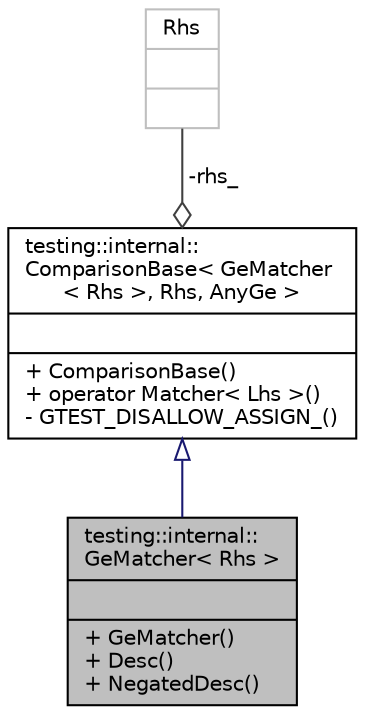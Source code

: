 digraph "testing::internal::GeMatcher&lt; Rhs &gt;"
{
  edge [fontname="Helvetica",fontsize="10",labelfontname="Helvetica",labelfontsize="10"];
  node [fontname="Helvetica",fontsize="10",shape=record];
  Node2 [label="{testing::internal::\lGeMatcher\< Rhs \>\n||+ GeMatcher()\l+ Desc()\l+ NegatedDesc()\l}",height=0.2,width=0.4,color="black", fillcolor="grey75", style="filled", fontcolor="black"];
  Node3 -> Node2 [dir="back",color="midnightblue",fontsize="10",style="solid",arrowtail="onormal",fontname="Helvetica"];
  Node3 [label="{testing::internal::\lComparisonBase\< GeMatcher\l\< Rhs \>, Rhs, AnyGe \>\n||+ ComparisonBase()\l+ operator Matcher\< Lhs \>()\l- GTEST_DISALLOW_ASSIGN_()\l}",height=0.2,width=0.4,color="black", fillcolor="white", style="filled",URL="$d2/d2b/classtesting_1_1internal_1_1_comparison_base.html"];
  Node4 -> Node3 [color="grey25",fontsize="10",style="solid",label=" -rhs_" ,arrowhead="odiamond",fontname="Helvetica"];
  Node4 [label="{Rhs\n||}",height=0.2,width=0.4,color="grey75", fillcolor="white", style="filled"];
}
